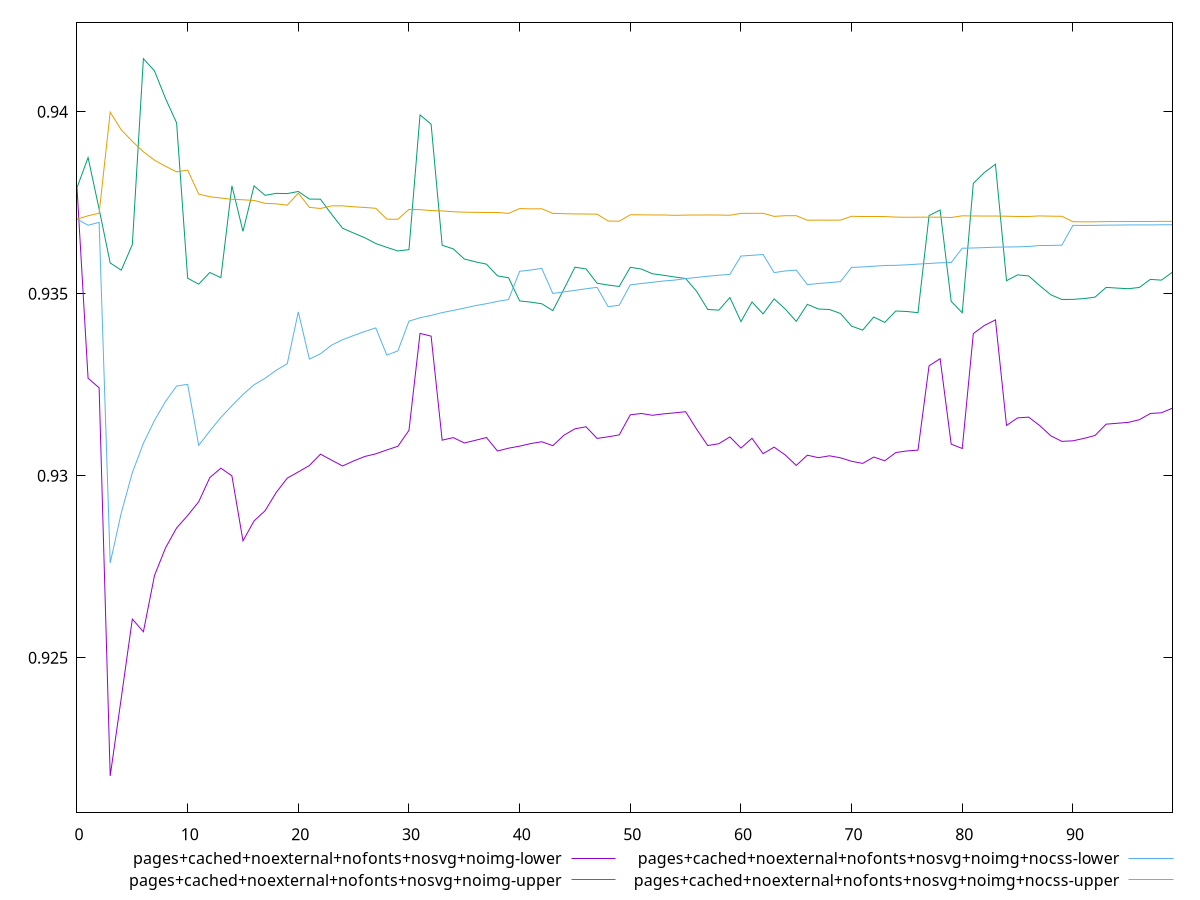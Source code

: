 reset

$pagesCachedNoexternalNofontsNosvgNoimgLower <<EOF
0 0.937912032784535
1 0.9326764816531832
2 0.9324130185038303
3 0.9217491081405436
4 0.9238906926879744
5 0.9260592481204042
6 0.925710695939834
7 0.9272541002977779
8 0.9280161748604799
9 0.9285623542890027
10 0.9289054593415997
11 0.9292837940566596
12 0.9299459752489496
13 0.9302057968899031
14 0.9299926987851358
15 0.9282076732680353
16 0.9287562641503544
17 0.9290379775088654
18 0.9295369791508605
19 0.9299318543818632
20 0.930102989823015
21 0.9302786510190997
22 0.9305908819467166
23 0.9304263489712977
24 0.9302656969359616
25 0.9304046070443478
26 0.9305263736465527
27 0.9305996993450344
28 0.9307066883998067
29 0.930807670679716
30 0.931245554215849
31 0.9339091139499349
32 0.9338335877716696
33 0.930975002883518
34 0.9310456198696596
35 0.9308985600416939
36 0.9309710784262992
37 0.9310478172306093
38 0.9306767994106135
39 0.9307548692114823
40 0.9308108730010745
41 0.9308810649923206
42 0.9309325214589298
43 0.9308238681044202
44 0.9311107059984886
45 0.9312875603142139
46 0.9313425999121233
47 0.931023397528366
48 0.9310680454341977
49 0.9311196184594128
50 0.9316714134924954
51 0.9317083259379311
52 0.9316588070022219
53 0.9316969202524962
54 0.9317252184010029
55 0.9317571716494945
56 0.9312728915100035
57 0.9308270801652484
58 0.9308771689306581
59 0.9310644960615444
60 0.9307579351565519
61 0.9310262482794118
62 0.9306041931807363
63 0.9307840966341786
64 0.9305685746376915
65 0.9302807153293484
66 0.9305626708105028
67 0.9304939503667111
68 0.9305455696681283
69 0.9304900813168824
70 0.9303948600362373
71 0.9303374714051843
72 0.9305113595518022
73 0.9304086617581965
74 0.9306358840731821
75 0.9306787342490797
76 0.930701209365112
77 0.9330181745485764
78 0.9332134957815491
79 0.9308652291987111
80 0.9307459480770696
81 0.9339039536974704
82 0.934127692762919
83 0.9342804716785642
84 0.9313802643085827
85 0.9315867260940627
86 0.9316081133108055
87 0.9313758940075184
88 0.9310948764800726
89 0.9309416572660542
90 0.9309574584611348
91 0.9310238332736497
92 0.9311043403538558
93 0.9314146657639734
94 0.931439133656485
95 0.931464200008222
96 0.9315361890635986
97 0.9317084388747512
98 0.9317276698284381
99 0.9318564154287325
EOF

$pagesCachedNoexternalNofontsNosvgNoimgUpper <<EOF
0 0.937912032784535
1 0.9387416600903158
2 0.9373238502578184
3 0.935844226142936
4 0.935645370612334
5 0.936348294509258
6 0.9414567426158786
7 0.9411220382969161
8 0.940361928419278
9 0.9396928909000737
10 0.9354261241469679
11 0.9352609987361957
12 0.9355823361635349
13 0.9354406833962188
14 0.937963407358751
15 0.9367118802264509
16 0.9379616696555886
17 0.9377022321350196
18 0.9377569300740467
19 0.937749785467027
20 0.9378082387870469
21 0.9376001530988889
22 0.9375958236062072
23 0.9371845425044608
24 0.9367980036722355
25 0.9366653524599863
26 0.9365375262026326
27 0.9363783933941022
28 0.9362720073051456
29 0.9361747035297933
30 0.9362103949904935
31 0.9399104461341186
32 0.9396570485798817
33 0.9363294144970795
34 0.9362321500833027
35 0.9359523948951973
36 0.9358757537184821
37 0.9358117734355323
38 0.935489789648446
39 0.9354379606214275
40 0.9348014526151665
41 0.9347684698559814
42 0.9347226565434729
43 0.9345342543203771
44 0.935123230649569
45 0.9357289248698035
46 0.9356803181268575
47 0.9352876546190613
48 0.9352373493961514
49 0.9351980063451677
50 0.9357255229250377
51 0.9356761119335002
52 0.9355480059596909
53 0.9355066368065797
54 0.9354589084629267
55 0.93541762300012
56 0.935062895094263
57 0.9345661812255946
58 0.9345472957071219
59 0.9348942102415638
60 0.9342343817689439
61 0.9347723020886374
62 0.934444637882776
63 0.934856965105202
64 0.9345786095709891
65 0.9342386268624523
66 0.9347066230471692
67 0.9345786671588925
68 0.9345655925818609
69 0.9344554141124404
70 0.9341062733332104
71 0.9339983330400569
72 0.9343582578299885
73 0.9342109359499223
74 0.9345241284358619
75 0.9345107217413546
76 0.9344781955628959
77 0.9371464235506883
78 0.9372983308313273
79 0.9347881047326433
80 0.9344752947917826
81 0.9380308016828071
82 0.9383299937352285
83 0.9385562685032756
84 0.9353560940389773
85 0.9355170656626537
86 0.9354884550732113
87 0.9352213115452191
88 0.9349700340224294
89 0.9348409659929026
90 0.9348435871985069
91 0.9348650268768154
92 0.9349054981945603
93 0.9351728386444377
94 0.9351537395972117
95 0.9351362177350615
96 0.9351710821598881
97 0.9353932227801756
98 0.9353715207444399
99 0.9355926266219698
EOF

$pagesCachedNoexternalNofontsNosvgNoimgNocssLower <<EOF
0 0.9370471956511811
1 0.9368810061240972
2 0.9369585266813063
3 0.9276008411437318
4 0.9289748840357891
5 0.9300816450579937
6 0.9308896739392049
7 0.9315155304083304
8 0.9320399837126873
9 0.9324611711865656
10 0.9325095618382102
11 0.9308328872649652
12 0.931228413460023
13 0.9315994329330779
14 0.9319227073284653
15 0.9322301917743997
16 0.9324970613641557
17 0.9326768824434407
18 0.9328962525322169
19 0.9330747390016311
20 0.9344997297068544
21 0.9332026750680895
22 0.9333489357277027
23 0.9335859944140633
24 0.9337364719424835
25 0.9338508141576987
26 0.9339615070902144
27 0.9340586391083372
28 0.9333123707778377
29 0.9334294421884666
30 0.9342465657137968
31 0.9343380854506955
32 0.9344032612807213
33 0.9344806096790125
34 0.9345394421617084
35 0.9346041258474344
36 0.934672103294232
37 0.934724593441675
38 0.9347894711828109
39 0.9348387179659702
40 0.9356148631331638
41 0.9356498930474969
42 0.9356941914926941
43 0.9350065283557626
44 0.9350487694052677
45 0.935090401583485
46 0.9351343426407138
47 0.9351745036802678
48 0.9346425607216873
49 0.9346832657516174
50 0.9352426253765789
51 0.9352785783255331
52 0.9353133311754088
53 0.9353489834639398
54 0.9353734967988285
55 0.9354132263214311
56 0.9354471439124511
57 0.9354790565972775
58 0.9355076380314737
59 0.9355301432217717
60 0.936034319138905
61 0.9360544579805552
62 0.9360764421803799
63 0.9355791310391953
64 0.935624087302965
65 0.9356482826816359
66 0.9352489104724844
67 0.9352802937675224
68 0.9353041972004291
69 0.9353318782872261
70 0.9357232460420225
71 0.935734579439622
72 0.9357547175287826
73 0.9357756095590455
74 0.9357790286078662
75 0.9357930323765706
76 0.9358132456316044
77 0.9358307107946007
78 0.93584825643607
79 0.9358555952434049
80 0.936248540044449
81 0.9362558694788666
82 0.9362662058589994
83 0.9362769398161048
84 0.9362829338769134
85 0.9362865647524905
86 0.936297602034197
87 0.9363233496066811
88 0.9363257540176574
89 0.936333309170011
90 0.9368779218958467
91 0.9368754401864692
92 0.9368779055684452
93 0.9368831960418312
94 0.9368852158067708
95 0.9368887691111804
96 0.9368899244707253
97 0.9368890014557937
98 0.9368932063717158
99 0.936893688351795
EOF

$pagesCachedNoexternalNofontsNosvgNoimgNocssUpper <<EOF
0 0.9370471956511811
1 0.9371405511453542
2 0.9372099810356578
3 0.9399880064191208
4 0.9394996907427168
5 0.9391848526478589
6 0.9388981498201773
7 0.938668592268301
8 0.938499304624756
9 0.9383478352461889
10 0.9383952697054694
11 0.9377344375072068
12 0.937663438145895
13 0.9376288073587415
14 0.9375928857527489
15 0.9375805868577175
16 0.9375608098312669
17 0.9374827483615363
18 0.937468774799493
19 0.9374329686620416
20 0.937761828513456
21 0.9373716595041048
22 0.9373407804000689
23 0.9374128815021786
24 0.9374134848796579
25 0.937387415570115
26 0.9373692164138107
27 0.9373465993084076
28 0.9370471751761928
29 0.9370456494571029
30 0.9373165738213949
31 0.9373094383207852
32 0.9372834418243733
33 0.9372744882022112
34 0.9372514939638736
35 0.937239519214376
36 0.9372350391137798
37 0.9372190818096442
38 0.9372190389197872
39 0.9372065929310637
40 0.9373386166943125
41 0.9373296199092375
42 0.9373326937761702
43 0.9372070594505552
44 0.9371984865015418
45 0.937191593164643
46 0.9371891469605987
47 0.9371849167775855
48 0.9369969065088204
49 0.9369896475378298
50 0.9371691064051035
51 0.9371659831048667
52 0.9371632122532038
53 0.9371628448489567
54 0.9371527983806374
55 0.9371595391007322
56 0.9371613980697758
57 0.9371623751481892
58 0.9371610570610827
59 0.9371544301962249
60 0.9372074110639764
61 0.9372071284817056
62 0.9372095575508202
63 0.9371241009359975
64 0.9371425062665545
65 0.9371423453077437
66 0.937017851464113
67 0.9370222945622864
68 0.9370199855518512
69 0.9370222505569302
70 0.9371272441391293
71 0.9371179976589442
72 0.9371178906508675
73 0.9371190397164131
74 0.9371042326545094
75 0.9370996648098129
76 0.9371018862632345
77 0.9371017773028476
78 0.9371022327653462
79 0.9370931862089766
80 0.9371395338379568
81 0.9371350312631893
82 0.9371338391397441
83 0.9371333600223934
84 0.9371284419918426
85 0.9371215065655056
86 0.9371221650863387
87 0.9371370243040406
88 0.9371295343997356
89 0.9371274240400558
90 0.9369773450501819
91 0.9369739923852833
92 0.9369754970411822
93 0.9369809541524384
94 0.9369819611770646
95 0.9369850693583074
96 0.9369851500447858
97 0.9369833212230095
98 0.9369876536019629
99 0.9369871033348237
EOF

set key outside below
set xrange [0:99]
set yrange [0.9207491081405436:0.9424567426158786]
set trange [0.9207491081405436:0.9424567426158786]
set terminal svg size 640, 560 enhanced background rgb 'white'
set output "report_00008_2021-01-22T20:58:29.167/meta/scoreEstimate/comparison/sorted/11_vs_12.svg"

plot $pagesCachedNoexternalNofontsNosvgNoimgLower title "pages+cached+noexternal+nofonts+nosvg+noimg-lower" with line, \
     $pagesCachedNoexternalNofontsNosvgNoimgUpper title "pages+cached+noexternal+nofonts+nosvg+noimg-upper" with line, \
     $pagesCachedNoexternalNofontsNosvgNoimgNocssLower title "pages+cached+noexternal+nofonts+nosvg+noimg+nocss-lower" with line, \
     $pagesCachedNoexternalNofontsNosvgNoimgNocssUpper title "pages+cached+noexternal+nofonts+nosvg+noimg+nocss-upper" with line

reset
